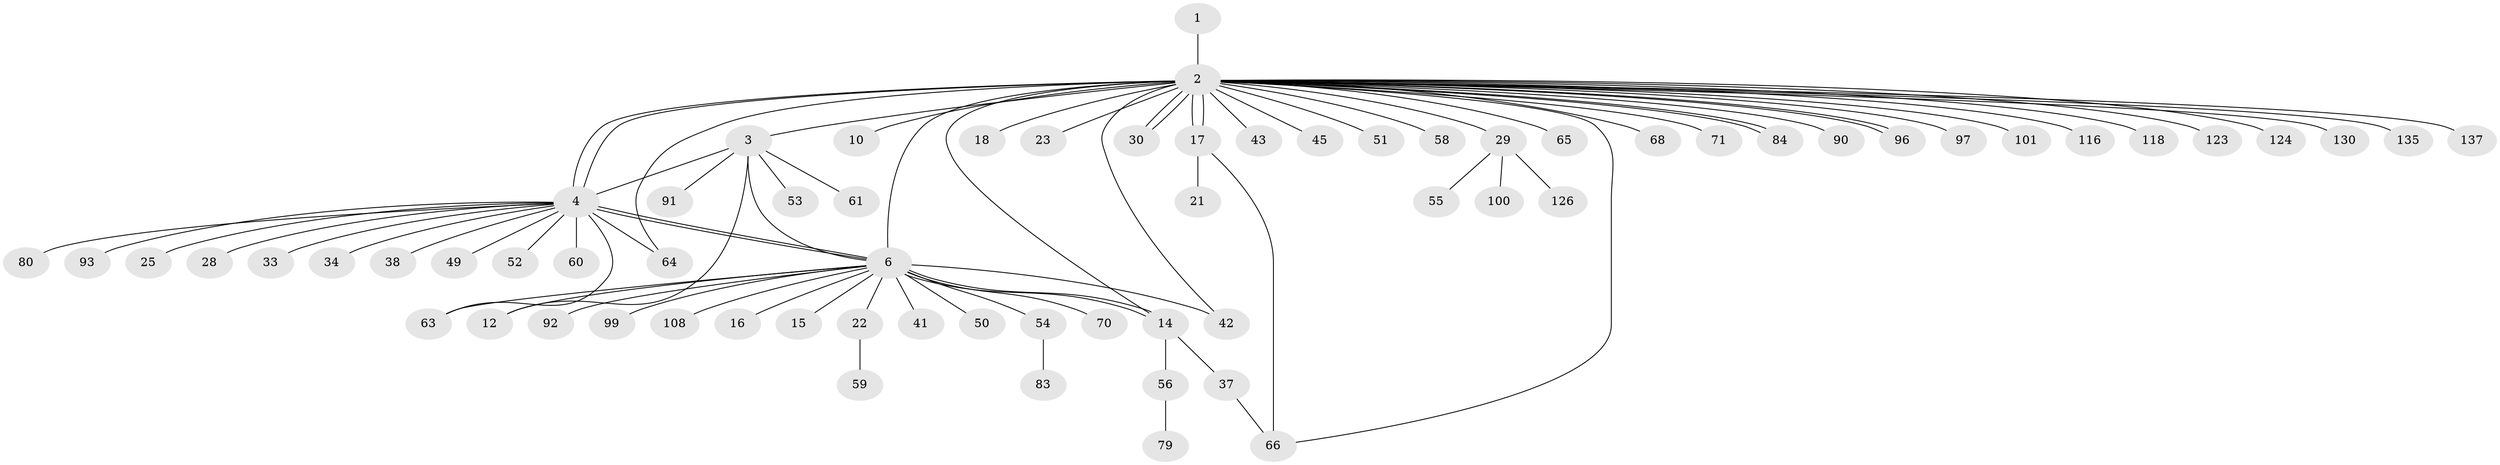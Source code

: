 // original degree distribution, {1: 0.5693430656934306, 49: 0.0072992700729927005, 4: 0.051094890510948905, 12: 0.0072992700729927005, 2: 0.20437956204379562, 23: 0.0072992700729927005, 6: 0.014598540145985401, 9: 0.014598540145985401, 10: 0.0072992700729927005, 7: 0.014598540145985401, 5: 0.014598540145985401, 3: 0.08759124087591241}
// Generated by graph-tools (version 1.1) at 2025/18/03/04/25 18:18:16]
// undirected, 68 vertices, 84 edges
graph export_dot {
graph [start="1"]
  node [color=gray90,style=filled];
  1;
  2 [super="+7+5"];
  3 [super="+57+13"];
  4 [super="+8+9+111"];
  6 [super="+109+11+86+32+115+128+47+44+73+76+36+24+35"];
  10 [super="+95"];
  12 [super="+46"];
  14 [super="+26+121"];
  15;
  16 [super="+112"];
  17 [super="+105+39+114"];
  18;
  21;
  22;
  23;
  25;
  28;
  29 [super="+107+136"];
  30 [super="+81"];
  33;
  34;
  37;
  38;
  41;
  42 [super="+102+82+67"];
  43;
  45 [super="+85"];
  49;
  50;
  51;
  52;
  53;
  54 [super="+89"];
  55;
  56;
  58;
  59;
  60;
  61;
  63;
  64;
  65;
  66 [super="+72"];
  68;
  70;
  71;
  79;
  80;
  83;
  84 [super="+88"];
  90;
  91;
  92;
  93 [super="+110"];
  96;
  97;
  99;
  100;
  101;
  108;
  116;
  118;
  123;
  124 [super="+125"];
  126;
  130 [super="+131"];
  135;
  137;
  1 -- 2;
  2 -- 3;
  2 -- 4 [weight=6];
  2 -- 4;
  2 -- 6 [weight=7];
  2 -- 10;
  2 -- 17 [weight=2];
  2 -- 17;
  2 -- 29;
  2 -- 30;
  2 -- 30;
  2 -- 43;
  2 -- 45;
  2 -- 51;
  2 -- 58;
  2 -- 64;
  2 -- 65;
  2 -- 66;
  2 -- 68;
  2 -- 71;
  2 -- 84;
  2 -- 84;
  2 -- 90;
  2 -- 96;
  2 -- 96;
  2 -- 97;
  2 -- 101;
  2 -- 116;
  2 -- 118;
  2 -- 123;
  2 -- 124;
  2 -- 130;
  2 -- 135;
  2 -- 137;
  2 -- 23;
  2 -- 14;
  2 -- 42;
  2 -- 18;
  3 -- 12;
  3 -- 6 [weight=3];
  3 -- 4;
  3 -- 53;
  3 -- 91;
  3 -- 61;
  4 -- 6 [weight=2];
  4 -- 6;
  4 -- 28;
  4 -- 49;
  4 -- 52;
  4 -- 80;
  4 -- 60;
  4 -- 64;
  4 -- 33;
  4 -- 34;
  4 -- 38;
  4 -- 25;
  4 -- 93;
  4 -- 63;
  6 -- 12 [weight=2];
  6 -- 14 [weight=2];
  6 -- 14;
  6 -- 42 [weight=2];
  6 -- 99;
  6 -- 15;
  6 -- 16;
  6 -- 50;
  6 -- 54;
  6 -- 22;
  6 -- 92;
  6 -- 63;
  6 -- 70;
  6 -- 41;
  6 -- 108;
  14 -- 37;
  14 -- 56;
  17 -- 21;
  17 -- 66;
  22 -- 59;
  29 -- 55;
  29 -- 100;
  29 -- 126;
  37 -- 66;
  54 -- 83;
  56 -- 79;
}
